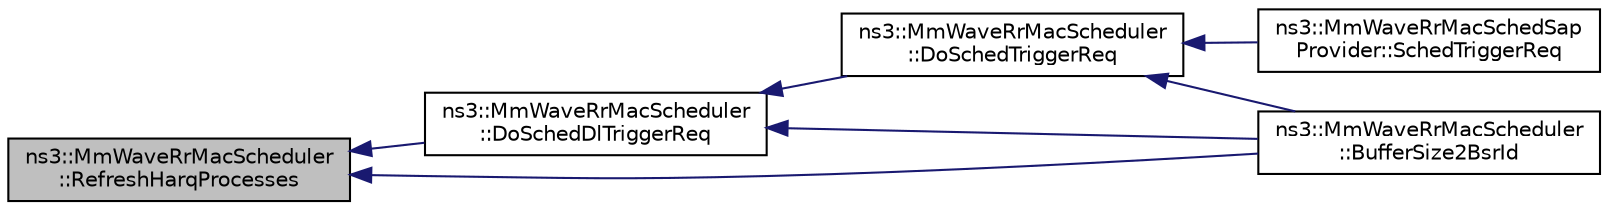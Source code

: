 digraph "ns3::MmWaveRrMacScheduler::RefreshHarqProcesses"
{
  edge [fontname="Helvetica",fontsize="10",labelfontname="Helvetica",labelfontsize="10"];
  node [fontname="Helvetica",fontsize="10",shape=record];
  rankdir="LR";
  Node1 [label="ns3::MmWaveRrMacScheduler\l::RefreshHarqProcesses",height=0.2,width=0.4,color="black", fillcolor="grey75", style="filled", fontcolor="black"];
  Node1 -> Node2 [dir="back",color="midnightblue",fontsize="10",style="solid"];
  Node2 [label="ns3::MmWaveRrMacScheduler\l::DoSchedDlTriggerReq",height=0.2,width=0.4,color="black", fillcolor="white", style="filled",URL="$d5/d9b/classns3_1_1MmWaveRrMacScheduler.html#a17b839c05a05ce1ef83b9b806c943789"];
  Node2 -> Node3 [dir="back",color="midnightblue",fontsize="10",style="solid"];
  Node3 [label="ns3::MmWaveRrMacScheduler\l::DoSchedTriggerReq",height=0.2,width=0.4,color="black", fillcolor="white", style="filled",URL="$d5/d9b/classns3_1_1MmWaveRrMacScheduler.html#a48f0e305c3d706ac557bcb877f6cd2d0"];
  Node3 -> Node4 [dir="back",color="midnightblue",fontsize="10",style="solid"];
  Node4 [label="ns3::MmWaveRrMacSchedSap\lProvider::SchedTriggerReq",height=0.2,width=0.4,color="black", fillcolor="white", style="filled",URL="$d9/d99/classns3_1_1MmWaveRrMacSchedSapProvider.html#a1ca15db67b7b1a4148be6557793e9c5f"];
  Node3 -> Node5 [dir="back",color="midnightblue",fontsize="10",style="solid"];
  Node5 [label="ns3::MmWaveRrMacScheduler\l::BufferSize2BsrId",height=0.2,width=0.4,color="black", fillcolor="white", style="filled",URL="$d5/d9b/classns3_1_1MmWaveRrMacScheduler.html#a3186afb36a652a68908b932e2ceb2567"];
  Node2 -> Node5 [dir="back",color="midnightblue",fontsize="10",style="solid"];
  Node1 -> Node5 [dir="back",color="midnightblue",fontsize="10",style="solid"];
}
